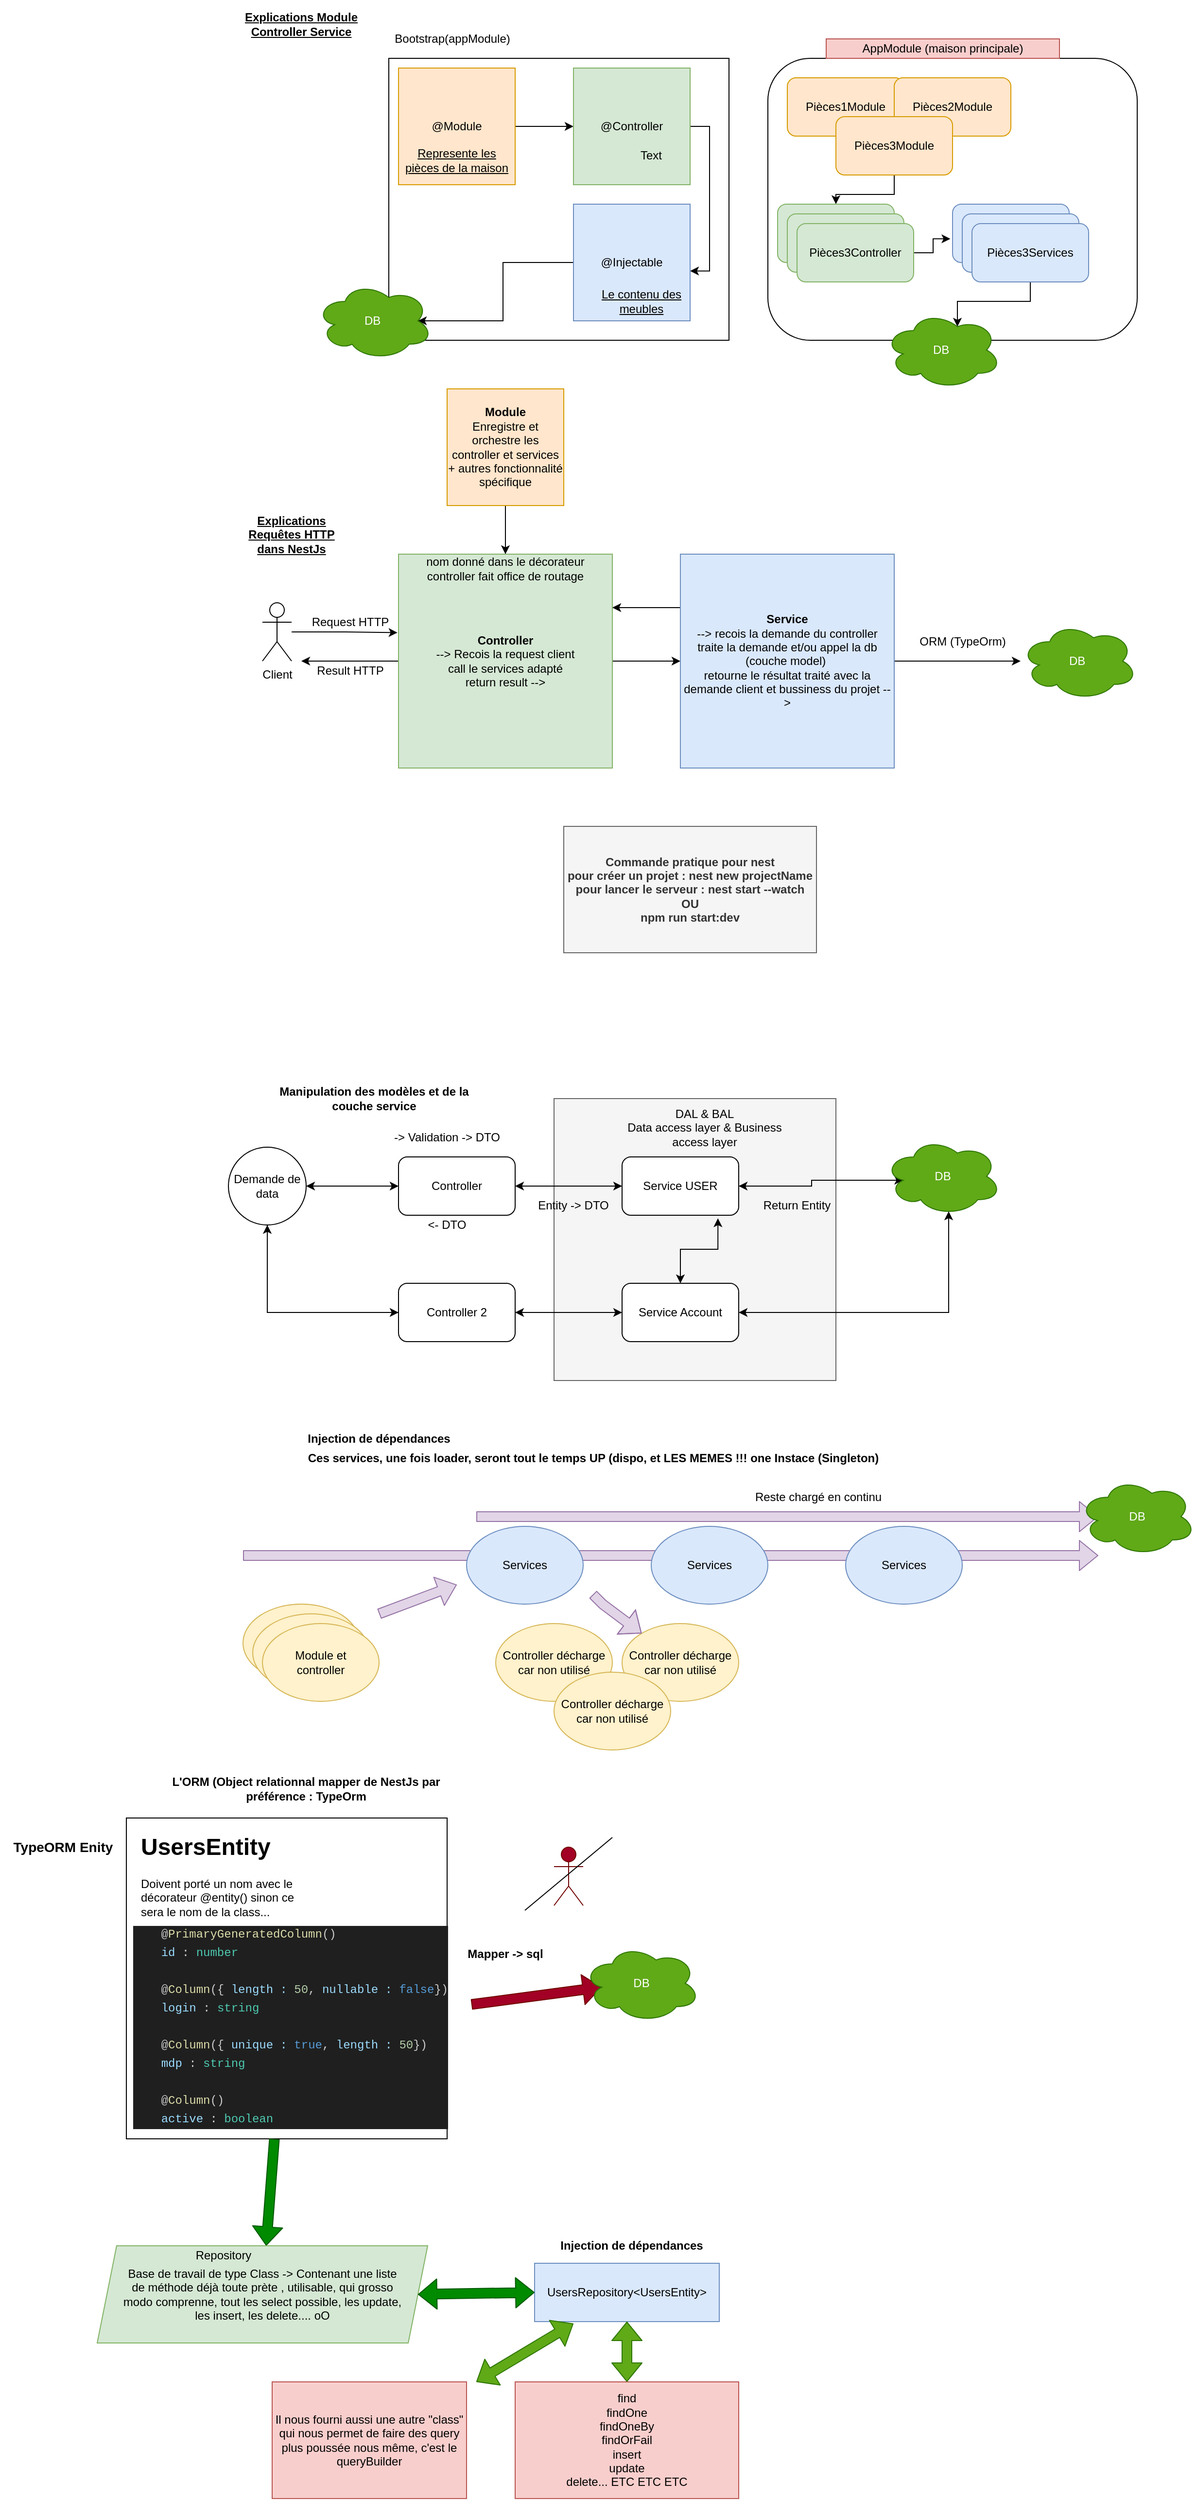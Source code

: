 <mxfile version="13.9.9" type="device"><diagram id="keGxu8e7r02wO40NmvJV" name="Page-1"><mxGraphModel dx="2249" dy="740" grid="1" gridSize="10" guides="1" tooltips="1" connect="1" arrows="1" fold="1" page="1" pageScale="1" pageWidth="827" pageHeight="1169" math="0" shadow="0"><root><mxCell id="0"/><mxCell id="1" parent="0"/><mxCell id="DzT9j6nki8AZlFL2ZLaG-31" value="" style="rounded=0;whiteSpace=wrap;html=1;strokeColor=#666666;fontColor=#333333;fillColor=#f5f5f5;" parent="1" vertex="1"><mxGeometry x="200" y="1140" width="290" height="290" as="geometry"/></mxCell><mxCell id="0_oLNVMAPGl5h7nGpzFS-1" value="" style="rounded=0;whiteSpace=wrap;html=1;" parent="1" vertex="1"><mxGeometry x="30" y="70" width="350" height="290" as="geometry"/></mxCell><mxCell id="0_oLNVMAPGl5h7nGpzFS-2" value="Bootstrap(appModule)&lt;br&gt;" style="text;html=1;align=center;verticalAlign=middle;resizable=0;points=[];autosize=1;" parent="1" vertex="1"><mxGeometry x="30" y="40" width="130" height="20" as="geometry"/></mxCell><mxCell id="0_oLNVMAPGl5h7nGpzFS-3" style="edgeStyle=orthogonalEdgeStyle;rounded=0;orthogonalLoop=1;jettySize=auto;html=1;exitX=0.5;exitY=1;exitDx=0;exitDy=0;" parent="1" source="0_oLNVMAPGl5h7nGpzFS-1" target="0_oLNVMAPGl5h7nGpzFS-1" edge="1"><mxGeometry relative="1" as="geometry"/></mxCell><mxCell id="0_oLNVMAPGl5h7nGpzFS-10" style="edgeStyle=orthogonalEdgeStyle;rounded=0;orthogonalLoop=1;jettySize=auto;html=1;" parent="1" source="0_oLNVMAPGl5h7nGpzFS-7" target="0_oLNVMAPGl5h7nGpzFS-8" edge="1"><mxGeometry relative="1" as="geometry"/></mxCell><mxCell id="0_oLNVMAPGl5h7nGpzFS-7" value="@Module" style="whiteSpace=wrap;html=1;aspect=fixed;fillColor=#ffe6cc;strokeColor=#d79b00;" parent="1" vertex="1"><mxGeometry x="40" y="80" width="120" height="120" as="geometry"/></mxCell><mxCell id="0_oLNVMAPGl5h7nGpzFS-12" style="edgeStyle=orthogonalEdgeStyle;rounded=0;orthogonalLoop=1;jettySize=auto;html=1;entryX=1;entryY=0.573;entryDx=0;entryDy=0;entryPerimeter=0;exitX=1;exitY=0.5;exitDx=0;exitDy=0;" parent="1" source="0_oLNVMAPGl5h7nGpzFS-8" target="0_oLNVMAPGl5h7nGpzFS-11" edge="1"><mxGeometry relative="1" as="geometry"/></mxCell><mxCell id="0_oLNVMAPGl5h7nGpzFS-8" value="@Controller" style="whiteSpace=wrap;html=1;aspect=fixed;fillColor=#d5e8d4;strokeColor=#82b366;" parent="1" vertex="1"><mxGeometry x="220" y="80" width="120" height="120" as="geometry"/></mxCell><mxCell id="0_oLNVMAPGl5h7nGpzFS-17" style="edgeStyle=orthogonalEdgeStyle;rounded=0;orthogonalLoop=1;jettySize=auto;html=1;entryX=0.875;entryY=0.5;entryDx=0;entryDy=0;entryPerimeter=0;" parent="1" source="0_oLNVMAPGl5h7nGpzFS-11" target="0_oLNVMAPGl5h7nGpzFS-16" edge="1"><mxGeometry relative="1" as="geometry"/></mxCell><mxCell id="0_oLNVMAPGl5h7nGpzFS-11" value="@Injectable" style="whiteSpace=wrap;html=1;aspect=fixed;fillColor=#dae8fc;strokeColor=#6c8ebf;" parent="1" vertex="1"><mxGeometry x="220" y="220" width="120" height="120" as="geometry"/></mxCell><mxCell id="0_oLNVMAPGl5h7nGpzFS-13" value="&lt;u&gt;Represente les pièces de la maison&lt;/u&gt;" style="text;html=1;strokeColor=none;fillColor=none;align=center;verticalAlign=middle;whiteSpace=wrap;rounded=0;" parent="1" vertex="1"><mxGeometry x="40" y="150" width="120" height="50" as="geometry"/></mxCell><mxCell id="0_oLNVMAPGl5h7nGpzFS-14" value="&lt;u&gt;&lt;b&gt;Explications Module Controller Service&lt;/b&gt;&lt;/u&gt;" style="text;html=1;strokeColor=none;fillColor=none;align=center;verticalAlign=middle;whiteSpace=wrap;rounded=0;" parent="1" vertex="1"><mxGeometry x="-120" y="10" width="120" height="50" as="geometry"/></mxCell><mxCell id="0_oLNVMAPGl5h7nGpzFS-15" value="&lt;u&gt;Le contenu des meubles&lt;/u&gt;" style="text;html=1;strokeColor=none;fillColor=none;align=center;verticalAlign=middle;whiteSpace=wrap;rounded=0;" parent="1" vertex="1"><mxGeometry x="230" y="290" width="120" height="60" as="geometry"/></mxCell><mxCell id="0_oLNVMAPGl5h7nGpzFS-16" value="DB&amp;nbsp;" style="ellipse;shape=cloud;whiteSpace=wrap;html=1;fillColor=#60a917;strokeColor=#2D7600;fontColor=#ffffff;" parent="1" vertex="1"><mxGeometry x="-45" y="300" width="120" height="80" as="geometry"/></mxCell><mxCell id="0_oLNVMAPGl5h7nGpzFS-20" value="" style="rounded=1;whiteSpace=wrap;html=1;" parent="1" vertex="1"><mxGeometry x="420" y="70" width="380" height="290" as="geometry"/></mxCell><mxCell id="0_oLNVMAPGl5h7nGpzFS-21" value="AppModule (maison principale)" style="text;html=1;strokeColor=#b85450;fillColor=#f8cecc;align=center;verticalAlign=middle;whiteSpace=wrap;rounded=0;" parent="1" vertex="1"><mxGeometry x="480" y="50" width="240" height="20" as="geometry"/></mxCell><mxCell id="0_oLNVMAPGl5h7nGpzFS-22" value="Pièces1Module" style="rounded=1;whiteSpace=wrap;html=1;fillColor=#ffe6cc;strokeColor=#d79b00;" parent="1" vertex="1"><mxGeometry x="440" y="90" width="120" height="60" as="geometry"/></mxCell><mxCell id="0_oLNVMAPGl5h7nGpzFS-23" value="Pièces2Module" style="rounded=1;whiteSpace=wrap;html=1;fillColor=#ffe6cc;strokeColor=#d79b00;" parent="1" vertex="1"><mxGeometry x="550" y="90" width="120" height="60" as="geometry"/></mxCell><mxCell id="0_oLNVMAPGl5h7nGpzFS-28" style="edgeStyle=orthogonalEdgeStyle;rounded=0;orthogonalLoop=1;jettySize=auto;html=1;entryX=0.5;entryY=0;entryDx=0;entryDy=0;" parent="1" source="0_oLNVMAPGl5h7nGpzFS-24" target="0_oLNVMAPGl5h7nGpzFS-25" edge="1"><mxGeometry relative="1" as="geometry"/></mxCell><mxCell id="0_oLNVMAPGl5h7nGpzFS-24" value="Pièces3Module" style="rounded=1;whiteSpace=wrap;html=1;fillColor=#ffe6cc;strokeColor=#d79b00;" parent="1" vertex="1"><mxGeometry x="490" y="130" width="120" height="60" as="geometry"/></mxCell><mxCell id="0_oLNVMAPGl5h7nGpzFS-25" value="" style="rounded=1;whiteSpace=wrap;html=1;fillColor=#d5e8d4;strokeColor=#82b366;" parent="1" vertex="1"><mxGeometry x="430" y="220" width="120" height="60" as="geometry"/></mxCell><mxCell id="0_oLNVMAPGl5h7nGpzFS-26" value="" style="rounded=1;whiteSpace=wrap;html=1;fillColor=#d5e8d4;strokeColor=#82b366;" parent="1" vertex="1"><mxGeometry x="440" y="230" width="120" height="60" as="geometry"/></mxCell><mxCell id="0_oLNVMAPGl5h7nGpzFS-32" style="edgeStyle=orthogonalEdgeStyle;rounded=0;orthogonalLoop=1;jettySize=auto;html=1;entryX=-0.019;entryY=0.594;entryDx=0;entryDy=0;entryPerimeter=0;" parent="1" source="0_oLNVMAPGl5h7nGpzFS-27" target="0_oLNVMAPGl5h7nGpzFS-29" edge="1"><mxGeometry relative="1" as="geometry"/></mxCell><mxCell id="0_oLNVMAPGl5h7nGpzFS-27" value="Pièces3Controller" style="rounded=1;whiteSpace=wrap;html=1;fillColor=#d5e8d4;strokeColor=#82b366;" parent="1" vertex="1"><mxGeometry x="450" y="240" width="120" height="60" as="geometry"/></mxCell><mxCell id="0_oLNVMAPGl5h7nGpzFS-29" value="" style="rounded=1;whiteSpace=wrap;html=1;fillColor=#dae8fc;strokeColor=#6c8ebf;" parent="1" vertex="1"><mxGeometry x="610" y="220" width="120" height="60" as="geometry"/></mxCell><mxCell id="0_oLNVMAPGl5h7nGpzFS-30" value="" style="rounded=1;whiteSpace=wrap;html=1;fillColor=#dae8fc;strokeColor=#6c8ebf;" parent="1" vertex="1"><mxGeometry x="620" y="230" width="120" height="60" as="geometry"/></mxCell><mxCell id="0_oLNVMAPGl5h7nGpzFS-34" style="edgeStyle=orthogonalEdgeStyle;rounded=0;orthogonalLoop=1;jettySize=auto;html=1;entryX=0.625;entryY=0.2;entryDx=0;entryDy=0;entryPerimeter=0;" parent="1" source="0_oLNVMAPGl5h7nGpzFS-31" target="0_oLNVMAPGl5h7nGpzFS-33" edge="1"><mxGeometry relative="1" as="geometry"/></mxCell><mxCell id="0_oLNVMAPGl5h7nGpzFS-31" value="Pièces3Services" style="rounded=1;whiteSpace=wrap;html=1;fillColor=#dae8fc;strokeColor=#6c8ebf;" parent="1" vertex="1"><mxGeometry x="630" y="240" width="120" height="60" as="geometry"/></mxCell><mxCell id="0_oLNVMAPGl5h7nGpzFS-33" value="DB&amp;nbsp;" style="ellipse;shape=cloud;whiteSpace=wrap;html=1;fillColor=#60a917;strokeColor=#2D7600;fontColor=#ffffff;" parent="1" vertex="1"><mxGeometry x="540" y="330" width="120" height="80" as="geometry"/></mxCell><mxCell id="0_oLNVMAPGl5h7nGpzFS-37" style="edgeStyle=orthogonalEdgeStyle;rounded=0;orthogonalLoop=1;jettySize=auto;html=1;entryX=0;entryY=0.5;entryDx=0;entryDy=0;" parent="1" source="0_oLNVMAPGl5h7nGpzFS-35" target="0_oLNVMAPGl5h7nGpzFS-36" edge="1"><mxGeometry relative="1" as="geometry"/></mxCell><mxCell id="DzT9j6nki8AZlFL2ZLaG-4" style="edgeStyle=orthogonalEdgeStyle;rounded=0;orthogonalLoop=1;jettySize=auto;html=1;" parent="1" source="0_oLNVMAPGl5h7nGpzFS-35" edge="1"><mxGeometry relative="1" as="geometry"><mxPoint x="-60" y="690" as="targetPoint"/></mxGeometry></mxCell><mxCell id="0_oLNVMAPGl5h7nGpzFS-35" value="&lt;b&gt;Controller&lt;br&gt;&lt;/b&gt;--&amp;gt; Recois la request client&lt;br&gt;call le services adapté&lt;br&gt;return result --&amp;gt;" style="whiteSpace=wrap;html=1;aspect=fixed;fillColor=#d5e8d4;strokeColor=#82b366;" parent="1" vertex="1"><mxGeometry x="40" y="580" width="220" height="220" as="geometry"/></mxCell><mxCell id="DzT9j6nki8AZlFL2ZLaG-9" style="edgeStyle=orthogonalEdgeStyle;rounded=0;orthogonalLoop=1;jettySize=auto;html=1;" parent="1" source="0_oLNVMAPGl5h7nGpzFS-36" target="DzT9j6nki8AZlFL2ZLaG-8" edge="1"><mxGeometry relative="1" as="geometry"/></mxCell><mxCell id="DzT9j6nki8AZlFL2ZLaG-14" style="edgeStyle=orthogonalEdgeStyle;rounded=0;orthogonalLoop=1;jettySize=auto;html=1;exitX=0;exitY=0.25;exitDx=0;exitDy=0;entryX=1;entryY=0.25;entryDx=0;entryDy=0;" parent="1" source="0_oLNVMAPGl5h7nGpzFS-36" target="0_oLNVMAPGl5h7nGpzFS-35" edge="1"><mxGeometry relative="1" as="geometry"/></mxCell><mxCell id="0_oLNVMAPGl5h7nGpzFS-36" value="&lt;b&gt;Service&lt;br&gt;&lt;/b&gt;--&amp;gt; recois la demande du controller&lt;br&gt;traite la demande et/ou appel la db (couche model)&amp;nbsp;&lt;br&gt;retourne le résultat traité avec la demande client et bussiness du projet --&amp;gt;" style="whiteSpace=wrap;html=1;aspect=fixed;fillColor=#dae8fc;strokeColor=#6c8ebf;" parent="1" vertex="1"><mxGeometry x="330" y="580" width="220" height="220" as="geometry"/></mxCell><mxCell id="0_oLNVMAPGl5h7nGpzFS-39" style="edgeStyle=orthogonalEdgeStyle;rounded=0;orthogonalLoop=1;jettySize=auto;html=1;entryX=0.5;entryY=0;entryDx=0;entryDy=0;" parent="1" source="0_oLNVMAPGl5h7nGpzFS-38" target="0_oLNVMAPGl5h7nGpzFS-35" edge="1"><mxGeometry relative="1" as="geometry"/></mxCell><mxCell id="0_oLNVMAPGl5h7nGpzFS-38" value="&lt;b&gt;Module&lt;/b&gt;&lt;br&gt;Enregistre et orchestre les controller et services + autres fonctionnalité spécifique" style="whiteSpace=wrap;html=1;aspect=fixed;fillColor=#ffe6cc;strokeColor=#d79b00;" parent="1" vertex="1"><mxGeometry x="90" y="410" width="120" height="120" as="geometry"/></mxCell><mxCell id="DzT9j6nki8AZlFL2ZLaG-2" style="edgeStyle=orthogonalEdgeStyle;rounded=0;orthogonalLoop=1;jettySize=auto;html=1;entryX=-0.005;entryY=0.367;entryDx=0;entryDy=0;entryPerimeter=0;" parent="1" source="DzT9j6nki8AZlFL2ZLaG-1" target="0_oLNVMAPGl5h7nGpzFS-35" edge="1"><mxGeometry relative="1" as="geometry"/></mxCell><mxCell id="DzT9j6nki8AZlFL2ZLaG-1" value="Client&lt;br&gt;" style="shape=umlActor;verticalLabelPosition=bottom;verticalAlign=top;html=1;outlineConnect=0;" parent="1" vertex="1"><mxGeometry x="-100" y="630" width="30" height="60" as="geometry"/></mxCell><mxCell id="DzT9j6nki8AZlFL2ZLaG-3" value="Request HTTP" style="text;html=1;align=center;verticalAlign=middle;resizable=0;points=[];autosize=1;" parent="1" vertex="1"><mxGeometry x="-55" y="640" width="90" height="20" as="geometry"/></mxCell><mxCell id="DzT9j6nki8AZlFL2ZLaG-5" value="Result HTTP" style="text;html=1;align=center;verticalAlign=middle;resizable=0;points=[];autosize=1;" parent="1" vertex="1"><mxGeometry x="-50" y="690" width="80" height="20" as="geometry"/></mxCell><mxCell id="DzT9j6nki8AZlFL2ZLaG-8" value="DB&amp;nbsp;" style="ellipse;shape=cloud;whiteSpace=wrap;html=1;fillColor=#60a917;strokeColor=#2D7600;fontColor=#ffffff;" parent="1" vertex="1"><mxGeometry x="680" y="650" width="120" height="80" as="geometry"/></mxCell><mxCell id="DzT9j6nki8AZlFL2ZLaG-11" value="ORM (TypeOrm)" style="text;html=1;align=center;verticalAlign=middle;resizable=0;points=[];autosize=1;" parent="1" vertex="1"><mxGeometry x="570" y="660" width="100" height="20" as="geometry"/></mxCell><mxCell id="DzT9j6nki8AZlFL2ZLaG-12" value="nom donné dans le décorateur controller fait office de routage" style="text;html=1;strokeColor=none;fillColor=none;align=center;verticalAlign=middle;whiteSpace=wrap;rounded=0;" parent="1" vertex="1"><mxGeometry x="50" y="585" width="200" height="20" as="geometry"/></mxCell><mxCell id="DzT9j6nki8AZlFL2ZLaG-13" value="&lt;b&gt;Commande pratique pour nest&lt;br&gt;pour créer un projet : nest new projectName&lt;br&gt;pour lancer le serveur : nest start --watch&lt;br&gt;OU&lt;br&gt;npm run start:dev&lt;/b&gt;" style="text;html=1;strokeColor=#666666;fillColor=#f5f5f5;align=center;verticalAlign=middle;whiteSpace=wrap;rounded=0;fontColor=#333333;" parent="1" vertex="1"><mxGeometry x="210" y="860" width="260" height="130" as="geometry"/></mxCell><mxCell id="DzT9j6nki8AZlFL2ZLaG-19" style="edgeStyle=orthogonalEdgeStyle;rounded=0;orthogonalLoop=1;jettySize=auto;html=1;startArrow=classic;startFill=1;" parent="1" source="DzT9j6nki8AZlFL2ZLaG-15" target="DzT9j6nki8AZlFL2ZLaG-16" edge="1"><mxGeometry relative="1" as="geometry"/></mxCell><mxCell id="DzT9j6nki8AZlFL2ZLaG-27" style="edgeStyle=orthogonalEdgeStyle;rounded=0;orthogonalLoop=1;jettySize=auto;html=1;entryX=0;entryY=0.5;entryDx=0;entryDy=0;" parent="1" source="DzT9j6nki8AZlFL2ZLaG-15" target="DzT9j6nki8AZlFL2ZLaG-25" edge="1"><mxGeometry relative="1" as="geometry"><Array as="points"><mxPoint x="-95" y="1360"/></Array></mxGeometry></mxCell><mxCell id="DzT9j6nki8AZlFL2ZLaG-15" value="Demande de data" style="ellipse;whiteSpace=wrap;html=1;aspect=fixed;" parent="1" vertex="1"><mxGeometry x="-135" y="1190" width="80" height="80" as="geometry"/></mxCell><mxCell id="DzT9j6nki8AZlFL2ZLaG-20" style="edgeStyle=orthogonalEdgeStyle;rounded=0;orthogonalLoop=1;jettySize=auto;html=1;entryX=0;entryY=0.5;entryDx=0;entryDy=0;startArrow=classic;startFill=1;" parent="1" source="DzT9j6nki8AZlFL2ZLaG-16" target="DzT9j6nki8AZlFL2ZLaG-17" edge="1"><mxGeometry relative="1" as="geometry"/></mxCell><mxCell id="DzT9j6nki8AZlFL2ZLaG-16" value="Controller" style="rounded=1;whiteSpace=wrap;html=1;" parent="1" vertex="1"><mxGeometry x="40" y="1200" width="120" height="60" as="geometry"/></mxCell><mxCell id="DzT9j6nki8AZlFL2ZLaG-21" style="edgeStyle=orthogonalEdgeStyle;rounded=0;orthogonalLoop=1;jettySize=auto;html=1;entryX=0.16;entryY=0.55;entryDx=0;entryDy=0;entryPerimeter=0;startArrow=classic;startFill=1;" parent="1" source="DzT9j6nki8AZlFL2ZLaG-17" target="DzT9j6nki8AZlFL2ZLaG-18" edge="1"><mxGeometry relative="1" as="geometry"/></mxCell><mxCell id="DzT9j6nki8AZlFL2ZLaG-17" value="Service USER" style="rounded=1;whiteSpace=wrap;html=1;" parent="1" vertex="1"><mxGeometry x="270" y="1200" width="120" height="60" as="geometry"/></mxCell><mxCell id="DzT9j6nki8AZlFL2ZLaG-18" value="DB" style="ellipse;shape=cloud;whiteSpace=wrap;html=1;fillColor=#60a917;strokeColor=#2D7600;fontColor=#ffffff;" parent="1" vertex="1"><mxGeometry x="540" y="1180" width="120" height="80" as="geometry"/></mxCell><mxCell id="DzT9j6nki8AZlFL2ZLaG-28" style="edgeStyle=orthogonalEdgeStyle;rounded=0;orthogonalLoop=1;jettySize=auto;html=1;entryX=0;entryY=0.5;entryDx=0;entryDy=0;shadow=0;startArrow=classic;startFill=1;" parent="1" source="DzT9j6nki8AZlFL2ZLaG-25" target="DzT9j6nki8AZlFL2ZLaG-26" edge="1"><mxGeometry relative="1" as="geometry"/></mxCell><mxCell id="DzT9j6nki8AZlFL2ZLaG-34" style="edgeStyle=orthogonalEdgeStyle;rounded=0;orthogonalLoop=1;jettySize=auto;html=1;entryX=0.5;entryY=1;entryDx=0;entryDy=0;" parent="1" source="DzT9j6nki8AZlFL2ZLaG-25" target="DzT9j6nki8AZlFL2ZLaG-15" edge="1"><mxGeometry relative="1" as="geometry"/></mxCell><mxCell id="DzT9j6nki8AZlFL2ZLaG-25" value="Controller 2" style="rounded=1;whiteSpace=wrap;html=1;" parent="1" vertex="1"><mxGeometry x="40" y="1330" width="120" height="60" as="geometry"/></mxCell><mxCell id="DzT9j6nki8AZlFL2ZLaG-29" style="edgeStyle=orthogonalEdgeStyle;rounded=0;orthogonalLoop=1;jettySize=auto;html=1;entryX=0.822;entryY=1.053;entryDx=0;entryDy=0;entryPerimeter=0;startArrow=classic;startFill=1;" parent="1" source="DzT9j6nki8AZlFL2ZLaG-26" target="DzT9j6nki8AZlFL2ZLaG-17" edge="1"><mxGeometry relative="1" as="geometry"/></mxCell><mxCell id="DzT9j6nki8AZlFL2ZLaG-30" style="edgeStyle=orthogonalEdgeStyle;rounded=0;orthogonalLoop=1;jettySize=auto;html=1;entryX=0.55;entryY=0.95;entryDx=0;entryDy=0;entryPerimeter=0;startArrow=classic;startFill=1;" parent="1" source="DzT9j6nki8AZlFL2ZLaG-26" target="DzT9j6nki8AZlFL2ZLaG-18" edge="1"><mxGeometry relative="1" as="geometry"/></mxCell><mxCell id="DzT9j6nki8AZlFL2ZLaG-26" value="Service Account" style="rounded=1;whiteSpace=wrap;html=1;" parent="1" vertex="1"><mxGeometry x="270" y="1330" width="120" height="60" as="geometry"/></mxCell><mxCell id="DzT9j6nki8AZlFL2ZLaG-32" value="&lt;b&gt;Injection de dépendances&lt;/b&gt;" style="text;html=1;strokeColor=none;fillColor=none;align=center;verticalAlign=middle;whiteSpace=wrap;rounded=0;" parent="1" vertex="1"><mxGeometry x="-70" y="1480" width="180" height="20" as="geometry"/></mxCell><mxCell id="DzT9j6nki8AZlFL2ZLaG-35" value="&lt;b&gt;Ces services, une fois loader, seront tout le temps UP (dispo, et LES MEMES !!! one Instace (Singleton)&lt;/b&gt;" style="text;html=1;align=center;verticalAlign=middle;resizable=0;points=[];autosize=1;" parent="1" vertex="1"><mxGeometry x="-60" y="1500" width="600" height="20" as="geometry"/></mxCell><mxCell id="DzT9j6nki8AZlFL2ZLaG-36" value="" style="shape=flexArrow;endArrow=classic;html=1;fillColor=#e1d5e7;strokeColor=#9673a6;" parent="1" edge="1"><mxGeometry width="50" height="50" relative="1" as="geometry"><mxPoint x="-120" y="1610" as="sourcePoint"/><mxPoint x="760" y="1610" as="targetPoint"/></mxGeometry></mxCell><mxCell id="DzT9j6nki8AZlFL2ZLaG-37" value="&lt;span style=&quot;color: rgba(0 , 0 , 0 , 0) ; font-family: monospace ; font-size: 0px&quot;&gt;%3CmxGraphModel%3E%3Croot%3E%3CmxCell%20id%3D%220%22%2F%3E%3CmxCell%20id%3D%221%22%20parent%3D%220%22%2F%3E%3CmxCell%20id%3D%222%22%20value%3D%22Module%22%20style%3D%22ellipse%3BwhiteSpace%3Dwrap%3Bhtml%3D1%3BfillColor%3Dnone%3B%22%20vertex%3D%221%22%20parent%3D%221%22%3E%3CmxGeometry%20x%3D%22-120%22%20y%3D%221660%22%20width%3D%22120%22%20height%3D%2280%22%20as%3D%22geometry%22%2F%3E%3C%2FmxCell%3E%3C%2Froot%3E%3C%2FmxGraphModel%3E&lt;/span&gt;" style="ellipse;whiteSpace=wrap;html=1;fillColor=#fff2cc;strokeColor=#d6b656;" parent="1" vertex="1"><mxGeometry x="-120" y="1660" width="120" height="80" as="geometry"/></mxCell><mxCell id="DzT9j6nki8AZlFL2ZLaG-41" value="&lt;span style=&quot;color: rgba(0 , 0 , 0 , 0) ; font-family: monospace ; font-size: 0px&quot;&gt;%3CmxGraphModel%3E%3Croot%3E%3CmxCell%20id%3D%220%22%2F%3E%3CmxCell%20id%3D%221%22%20parent%3D%220%22%2F%3E%3CmxCell%20id%3D%222%22%20value%3D%22Module%22%20style%3D%22ellipse%3BwhiteSpace%3Dwrap%3Bhtml%3D1%3BfillColor%3Dnone%3B%22%20vertex%3D%221%22%20parent%3D%221%22%3E%3CmxGeometry%20x%3D%22-120%22%20y%3D%221660%22%20width%3D%22120%22%20height%3D%2280%22%20as%3D%22geometry%22%2F%3E%3C%2FmxCell%3E%3C%2Froot%3E%3C%2FmxGraphModel%3E&lt;/span&gt;" style="ellipse;whiteSpace=wrap;html=1;fillColor=#fff2cc;strokeColor=#d6b656;" parent="1" vertex="1"><mxGeometry x="-110" y="1670" width="120" height="80" as="geometry"/></mxCell><mxCell id="DzT9j6nki8AZlFL2ZLaG-42" value="&lt;span style=&quot;color: rgba(0 , 0 , 0 , 0) ; font-family: monospace ; font-size: 0px&quot;&gt;ddd&lt;/span&gt;" style="ellipse;whiteSpace=wrap;html=1;fillColor=#fff2cc;strokeColor=#d6b656;" parent="1" vertex="1"><mxGeometry x="-100" y="1680" width="120" height="80" as="geometry"/></mxCell><mxCell id="DzT9j6nki8AZlFL2ZLaG-43" value="Module et controller" style="text;html=1;align=center;verticalAlign=middle;whiteSpace=wrap;rounded=0;" parent="1" vertex="1"><mxGeometry x="-80" y="1710" width="80" height="20" as="geometry"/></mxCell><mxCell id="DzT9j6nki8AZlFL2ZLaG-44" value="" style="shape=flexArrow;endArrow=classic;html=1;fillColor=#e1d5e7;strokeColor=#9673a6;" parent="1" edge="1"><mxGeometry width="50" height="50" relative="1" as="geometry"><mxPoint x="20" y="1670" as="sourcePoint"/><mxPoint x="100" y="1640" as="targetPoint"/></mxGeometry></mxCell><mxCell id="DzT9j6nki8AZlFL2ZLaG-47" value="Services" style="ellipse;whiteSpace=wrap;html=1;fillColor=#dae8fc;strokeColor=#6c8ebf;" parent="1" vertex="1"><mxGeometry x="110" y="1580" width="120" height="80" as="geometry"/></mxCell><mxCell id="DzT9j6nki8AZlFL2ZLaG-50" value="Services" style="ellipse;whiteSpace=wrap;html=1;fillColor=#dae8fc;strokeColor=#6c8ebf;" parent="1" vertex="1"><mxGeometry x="300" y="1580" width="120" height="80" as="geometry"/></mxCell><mxCell id="DzT9j6nki8AZlFL2ZLaG-51" value="Services" style="ellipse;whiteSpace=wrap;html=1;fillColor=#dae8fc;strokeColor=#6c8ebf;" parent="1" vertex="1"><mxGeometry x="500" y="1580" width="120" height="80" as="geometry"/></mxCell><mxCell id="DzT9j6nki8AZlFL2ZLaG-52" value="Controller décharge car non utilisé" style="ellipse;whiteSpace=wrap;html=1;fillColor=#fff2cc;strokeColor=#d6b656;" parent="1" vertex="1"><mxGeometry x="140" y="1680" width="120" height="80" as="geometry"/></mxCell><mxCell id="DzT9j6nki8AZlFL2ZLaG-53" value="Controller décharge car non utilisé" style="ellipse;whiteSpace=wrap;html=1;fillColor=#fff2cc;strokeColor=#d6b656;" parent="1" vertex="1"><mxGeometry x="270" y="1680" width="120" height="80" as="geometry"/></mxCell><mxCell id="DzT9j6nki8AZlFL2ZLaG-54" value="Controller décharge car non utilisé" style="ellipse;whiteSpace=wrap;html=1;fillColor=#fff2cc;strokeColor=#d6b656;" parent="1" vertex="1"><mxGeometry x="200" y="1730" width="120" height="80" as="geometry"/></mxCell><mxCell id="DzT9j6nki8AZlFL2ZLaG-55" value="" style="shape=flexArrow;endArrow=classic;html=1;fillColor=#e1d5e7;strokeColor=#9673a6;" parent="1" edge="1"><mxGeometry width="50" height="50" relative="1" as="geometry"><mxPoint x="120" y="1570" as="sourcePoint"/><mxPoint x="760" y="1570" as="targetPoint"/></mxGeometry></mxCell><mxCell id="DzT9j6nki8AZlFL2ZLaG-56" value="Reste chargé en continu" style="text;html=1;strokeColor=none;fillColor=none;align=center;verticalAlign=middle;whiteSpace=wrap;rounded=0;" parent="1" vertex="1"><mxGeometry x="394" y="1540" width="156" height="20" as="geometry"/></mxCell><mxCell id="DzT9j6nki8AZlFL2ZLaG-57" value="DB" style="ellipse;shape=cloud;whiteSpace=wrap;html=1;fillColor=#60a917;strokeColor=#2D7600;fontColor=#ffffff;" parent="1" vertex="1"><mxGeometry x="740" y="1530" width="120" height="80" as="geometry"/></mxCell><mxCell id="DzT9j6nki8AZlFL2ZLaG-58" value="" style="shape=flexArrow;endArrow=classic;html=1;fillColor=#e1d5e7;strokeColor=#9673a6;" parent="1" target="DzT9j6nki8AZlFL2ZLaG-53" edge="1"><mxGeometry width="50" height="50" relative="1" as="geometry"><mxPoint x="240" y="1650" as="sourcePoint"/><mxPoint x="290" y="1640" as="targetPoint"/><Array as="points"><mxPoint x="250" y="1660"/></Array></mxGeometry></mxCell><mxCell id="DzT9j6nki8AZlFL2ZLaG-59" value="DAL &amp;amp; BAL&lt;br&gt;Data access layer &amp;amp; Business access layer" style="text;html=1;strokeColor=none;fillColor=none;align=center;verticalAlign=middle;whiteSpace=wrap;rounded=0;" parent="1" vertex="1"><mxGeometry x="260" y="1160" width="190" height="20" as="geometry"/></mxCell><mxCell id="DzT9j6nki8AZlFL2ZLaG-60" value="-&amp;gt; Validation -&amp;gt; DTO" style="text;html=1;strokeColor=none;fillColor=none;align=center;verticalAlign=middle;whiteSpace=wrap;rounded=0;" parent="1" vertex="1"><mxGeometry x="30" y="1170" width="120" height="20" as="geometry"/></mxCell><mxCell id="DzT9j6nki8AZlFL2ZLaG-61" value="Return Entity" style="text;html=1;strokeColor=none;fillColor=none;align=center;verticalAlign=middle;whiteSpace=wrap;rounded=0;" parent="1" vertex="1"><mxGeometry x="410" y="1240" width="80" height="20" as="geometry"/></mxCell><mxCell id="DzT9j6nki8AZlFL2ZLaG-62" value="Entity -&amp;gt; DTO" style="text;html=1;strokeColor=none;fillColor=none;align=center;verticalAlign=middle;whiteSpace=wrap;rounded=0;" parent="1" vertex="1"><mxGeometry x="160" y="1240" width="120" height="20" as="geometry"/></mxCell><mxCell id="DzT9j6nki8AZlFL2ZLaG-63" value="&amp;lt;- DTO" style="text;html=1;strokeColor=none;fillColor=none;align=center;verticalAlign=middle;whiteSpace=wrap;rounded=0;" parent="1" vertex="1"><mxGeometry x="60" y="1260" width="60" height="20" as="geometry"/></mxCell><mxCell id="DzT9j6nki8AZlFL2ZLaG-64" value="Text" style="text;html=1;strokeColor=none;fillColor=none;align=center;verticalAlign=middle;whiteSpace=wrap;rounded=0;" parent="1" vertex="1"><mxGeometry x="280" y="160" width="40" height="20" as="geometry"/></mxCell><mxCell id="DzT9j6nki8AZlFL2ZLaG-65" value="&lt;u&gt;&lt;b&gt;Explications Requêtes HTTP dans NestJs&lt;/b&gt;&lt;/u&gt;" style="text;html=1;strokeColor=none;fillColor=none;align=center;verticalAlign=middle;whiteSpace=wrap;rounded=0;" parent="1" vertex="1"><mxGeometry x="-130" y="535" width="120" height="50" as="geometry"/></mxCell><mxCell id="DzT9j6nki8AZlFL2ZLaG-66" value="&lt;b&gt;Manipulation des modèles et de la couche service&lt;/b&gt;" style="text;html=1;strokeColor=none;fillColor=none;align=center;verticalAlign=middle;whiteSpace=wrap;rounded=0;" parent="1" vertex="1"><mxGeometry x="-90" y="1130" width="210" height="20" as="geometry"/></mxCell><mxCell id="DzT9j6nki8AZlFL2ZLaG-67" value="&lt;b&gt;L'ORM (Object relationnal mapper de NestJs par préférence : TypeOrm&lt;/b&gt;" style="text;html=1;strokeColor=none;fillColor=none;align=center;verticalAlign=middle;whiteSpace=wrap;rounded=0;" parent="1" vertex="1"><mxGeometry x="-200" y="1840" width="290" height="20" as="geometry"/></mxCell><mxCell id="DzT9j6nki8AZlFL2ZLaG-68" value="" style="whiteSpace=wrap;html=1;aspect=fixed;rounded=0;fillColor=none;" parent="1" vertex="1"><mxGeometry x="-240" y="1880" width="330" height="330" as="geometry"/></mxCell><mxCell id="DzT9j6nki8AZlFL2ZLaG-69" value="&lt;h1&gt;UsersEntity&lt;/h1&gt;&lt;p&gt;Doivent porté un nom avec le décorateur @entity() sinon ce sera le nom de la class...&lt;/p&gt;" style="text;html=1;strokeColor=none;fillColor=none;spacing=5;spacingTop=-20;whiteSpace=wrap;overflow=hidden;rounded=0;" parent="1" vertex="1"><mxGeometry x="-230" y="1890" width="190" height="120" as="geometry"/></mxCell><mxCell id="DzT9j6nki8AZlFL2ZLaG-70" value="&lt;div style=&quot;color: rgb(204 , 204 , 204) ; background-color: rgb(31 , 31 , 31) ; font-family: &amp;#34;consolas&amp;#34; , &amp;#34;courier new&amp;#34; , monospace ; line-height: 19px&quot;&gt;&lt;div&gt;&amp;nbsp; &amp;nbsp; @&lt;span style=&quot;color: #dcdcaa&quot;&gt;PrimaryGeneratedColumn&lt;/span&gt;()&lt;/div&gt;&lt;div&gt;&amp;nbsp; &amp;nbsp; &lt;span style=&quot;color: #9cdcfe&quot;&gt;id&lt;/span&gt; &lt;span style=&quot;color: #d4d4d4&quot;&gt;:&lt;/span&gt; &lt;span style=&quot;color: #4ec9b0&quot;&gt;number&lt;/span&gt;&lt;/div&gt;&lt;br&gt;&lt;div&gt;&amp;nbsp; &amp;nbsp; @&lt;span style=&quot;color: #dcdcaa&quot;&gt;Column&lt;/span&gt;({ &lt;span style=&quot;color: #9cdcfe&quot;&gt;length&lt;/span&gt;&lt;span style=&quot;color: #9cdcfe&quot;&gt; :&lt;/span&gt; &lt;span style=&quot;color: #b5cea8&quot;&gt;50&lt;/span&gt;, &lt;span style=&quot;color: #9cdcfe&quot;&gt;nullable&lt;/span&gt;&lt;span style=&quot;color: #9cdcfe&quot;&gt; :&lt;/span&gt; &lt;span style=&quot;color: #569cd6&quot;&gt;false&lt;/span&gt;})&lt;/div&gt;&lt;div&gt;&amp;nbsp; &amp;nbsp; &lt;span style=&quot;color: #9cdcfe&quot;&gt;login&lt;/span&gt; &lt;span style=&quot;color: #d4d4d4&quot;&gt;:&lt;/span&gt; &lt;span style=&quot;color: #4ec9b0&quot;&gt;string&lt;/span&gt;&lt;/div&gt;&lt;br&gt;&lt;div&gt;&amp;nbsp; &amp;nbsp; @&lt;span style=&quot;color: #dcdcaa&quot;&gt;Column&lt;/span&gt;({ &lt;span style=&quot;color: #9cdcfe&quot;&gt;unique&lt;/span&gt;&lt;span style=&quot;color: #9cdcfe&quot;&gt; :&lt;/span&gt; &lt;span style=&quot;color: #569cd6&quot;&gt;true&lt;/span&gt;, &lt;span style=&quot;color: #9cdcfe&quot;&gt;length&lt;/span&gt;&lt;span style=&quot;color: #9cdcfe&quot;&gt; :&lt;/span&gt; &lt;span style=&quot;color: #b5cea8&quot;&gt;50&lt;/span&gt;})&lt;/div&gt;&lt;div&gt;&amp;nbsp; &amp;nbsp; &lt;span style=&quot;color: #9cdcfe&quot;&gt;mdp&lt;/span&gt; &lt;span style=&quot;color: #d4d4d4&quot;&gt;:&lt;/span&gt; &lt;span style=&quot;color: #4ec9b0&quot;&gt;string&lt;/span&gt;&lt;/div&gt;&lt;br&gt;&lt;div&gt;&amp;nbsp; &amp;nbsp; @&lt;span style=&quot;color: #dcdcaa&quot;&gt;Column&lt;/span&gt;()&lt;/div&gt;&lt;div&gt;&amp;nbsp; &amp;nbsp; &lt;span style=&quot;color: #9cdcfe&quot;&gt;active&lt;/span&gt; &lt;span style=&quot;color: #d4d4d4&quot;&gt;:&lt;/span&gt; &lt;span style=&quot;color: #4ec9b0&quot;&gt;boolean&lt;/span&gt;&lt;/div&gt;&lt;/div&gt;" style="text;html=1;strokeColor=none;fillColor=none;align=left;verticalAlign=middle;whiteSpace=wrap;rounded=0;" parent="1" vertex="1"><mxGeometry x="-235" y="2000" width="350" height="190" as="geometry"/></mxCell><mxCell id="DzT9j6nki8AZlFL2ZLaG-71" value="" style="shape=flexArrow;endArrow=classic;html=1;fillColor=#a20025;strokeColor=#6F0000;entryX=0.16;entryY=0.55;entryDx=0;entryDy=0;entryPerimeter=0;" parent="1" source="DzT9j6nki8AZlFL2ZLaG-70" target="DzT9j6nki8AZlFL2ZLaG-72" edge="1"><mxGeometry width="50" height="50" relative="1" as="geometry"><mxPoint x="75" y="2050" as="sourcePoint"/><mxPoint x="200" y="2050" as="targetPoint"/></mxGeometry></mxCell><mxCell id="DzT9j6nki8AZlFL2ZLaG-72" value="DB" style="ellipse;shape=cloud;whiteSpace=wrap;html=1;rounded=0;fillColor=#60a917;strokeColor=#2D7600;fontColor=#ffffff;" parent="1" vertex="1"><mxGeometry x="230" y="2010" width="120" height="80" as="geometry"/></mxCell><mxCell id="DzT9j6nki8AZlFL2ZLaG-73" value="&lt;b&gt;Mapper -&amp;gt; sql&lt;/b&gt;" style="text;html=1;strokeColor=none;fillColor=none;align=center;verticalAlign=middle;whiteSpace=wrap;rounded=0;" parent="1" vertex="1"><mxGeometry x="110" y="2010" width="80" height="20" as="geometry"/></mxCell><mxCell id="DzT9j6nki8AZlFL2ZLaG-74" value="" style="shape=flexArrow;endArrow=classic;html=1;fillColor=#008a00;strokeColor=#005700;" parent="1" source="DzT9j6nki8AZlFL2ZLaG-68" target="DzT9j6nki8AZlFL2ZLaG-75" edge="1"><mxGeometry width="50" height="50" relative="1" as="geometry"><mxPoint x="-110" y="2280" as="sourcePoint"/><mxPoint x="-80" y="2310" as="targetPoint"/></mxGeometry></mxCell><mxCell id="DzT9j6nki8AZlFL2ZLaG-75" value="" style="shape=parallelogram;perimeter=parallelogramPerimeter;whiteSpace=wrap;html=1;fixedSize=1;rounded=0;fillColor=#d5e8d4;strokeColor=#82b366;" parent="1" vertex="1"><mxGeometry x="-270" y="2320" width="340" height="100" as="geometry"/></mxCell><mxCell id="DzT9j6nki8AZlFL2ZLaG-76" value="Repository" style="text;html=1;strokeColor=none;fillColor=none;align=center;verticalAlign=middle;whiteSpace=wrap;rounded=0;" parent="1" vertex="1"><mxGeometry x="-160" y="2320" width="40" height="20" as="geometry"/></mxCell><mxCell id="DzT9j6nki8AZlFL2ZLaG-77" value="&lt;font style=&quot;font-size: 14px&quot;&gt;&lt;b&gt;TypeORM Enity&lt;/b&gt;&lt;/font&gt;" style="text;html=1;strokeColor=none;fillColor=none;align=center;verticalAlign=middle;whiteSpace=wrap;rounded=0;" parent="1" vertex="1"><mxGeometry x="-370" y="1900" width="130" height="20" as="geometry"/></mxCell><mxCell id="DzT9j6nki8AZlFL2ZLaG-78" value="Actor" style="shape=umlActor;verticalLabelPosition=bottom;verticalAlign=top;html=1;outlineConnect=0;rounded=0;fillColor=#a20025;strokeColor=#6F0000;fontColor=#ffffff;" parent="1" vertex="1"><mxGeometry x="200" y="1910" width="30" height="60" as="geometry"/></mxCell><mxCell id="DzT9j6nki8AZlFL2ZLaG-79" value="" style="endArrow=none;html=1;" parent="1" edge="1"><mxGeometry width="50" height="50" relative="1" as="geometry"><mxPoint x="170" y="1975" as="sourcePoint"/><mxPoint x="260" y="1900" as="targetPoint"/></mxGeometry></mxCell><mxCell id="DzT9j6nki8AZlFL2ZLaG-80" value="Base de travail de type Class -&amp;gt; Contenant une liste de méthode déjà toute prète , utilisable, qui grosso modo comprenne, tout les select possible, les update, les insert, les delete.... oO" style="text;html=1;strokeColor=none;fillColor=none;align=center;verticalAlign=middle;whiteSpace=wrap;rounded=0;" parent="1" vertex="1"><mxGeometry x="-245" y="2340" width="290" height="60" as="geometry"/></mxCell><mxCell id="DzT9j6nki8AZlFL2ZLaG-81" value="UsersRepository&amp;lt;UsersEntity&amp;gt;" style="rounded=0;whiteSpace=wrap;html=1;fillColor=#dae8fc;strokeColor=#6c8ebf;" parent="1" vertex="1"><mxGeometry x="180" y="2338" width="190" height="60" as="geometry"/></mxCell><mxCell id="DzT9j6nki8AZlFL2ZLaG-82" value="" style="shape=flexArrow;endArrow=classic;startArrow=classic;html=1;entryX=0;entryY=0.5;entryDx=0;entryDy=0;exitX=1;exitY=0.5;exitDx=0;exitDy=0;fillColor=#008a00;strokeColor=#005700;" parent="1" source="DzT9j6nki8AZlFL2ZLaG-75" target="DzT9j6nki8AZlFL2ZLaG-81" edge="1"><mxGeometry width="50" height="50" relative="1" as="geometry"><mxPoint x="65" y="2390" as="sourcePoint"/><mxPoint x="115" y="2340" as="targetPoint"/></mxGeometry></mxCell><mxCell id="DzT9j6nki8AZlFL2ZLaG-83" value="find&lt;br&gt;findOne&lt;br&gt;findOneBy&lt;br&gt;findOrFail&lt;br&gt;insert&lt;br&gt;update&lt;br&gt;delete... ETC ETC ETC" style="text;html=1;strokeColor=#b85450;fillColor=#f8cecc;align=center;verticalAlign=middle;whiteSpace=wrap;rounded=0;" parent="1" vertex="1"><mxGeometry x="160" y="2460" width="230" height="120" as="geometry"/></mxCell><mxCell id="DzT9j6nki8AZlFL2ZLaG-84" value="" style="shape=flexArrow;endArrow=classic;startArrow=classic;html=1;entryX=0.5;entryY=1;entryDx=0;entryDy=0;exitX=0.5;exitY=0;exitDx=0;exitDy=0;fillColor=#60a917;strokeColor=#2D7600;" parent="1" source="DzT9j6nki8AZlFL2ZLaG-83" target="DzT9j6nki8AZlFL2ZLaG-81" edge="1"><mxGeometry width="50" height="50" relative="1" as="geometry"><mxPoint x="240" y="2460" as="sourcePoint"/><mxPoint x="290" y="2410" as="targetPoint"/></mxGeometry></mxCell><mxCell id="DzT9j6nki8AZlFL2ZLaG-86" value="Il nous fourni aussi une autre &quot;class&quot; qui nous permet de faire des query plus poussée nous même, c'est le queryBuilder" style="rounded=0;whiteSpace=wrap;html=1;fillColor=#f8cecc;strokeColor=#b85450;" parent="1" vertex="1"><mxGeometry x="-90" y="2460" width="200" height="120" as="geometry"/></mxCell><mxCell id="DzT9j6nki8AZlFL2ZLaG-87" value="" style="shape=flexArrow;endArrow=classic;startArrow=classic;html=1;fillColor=#60a917;strokeColor=#2D7600;" parent="1" edge="1"><mxGeometry width="50" height="50" relative="1" as="geometry"><mxPoint x="120" y="2460" as="sourcePoint"/><mxPoint x="220" y="2400" as="targetPoint"/></mxGeometry></mxCell><mxCell id="Ajh3Opbp8Crml5FgW3cy-1" value="&lt;b&gt;Injection de dépendances&lt;/b&gt;" style="text;html=1;strokeColor=none;fillColor=none;align=center;verticalAlign=middle;whiteSpace=wrap;rounded=0;" vertex="1" parent="1"><mxGeometry x="190" y="2310" width="180" height="20" as="geometry"/></mxCell></root></mxGraphModel></diagram></mxfile>